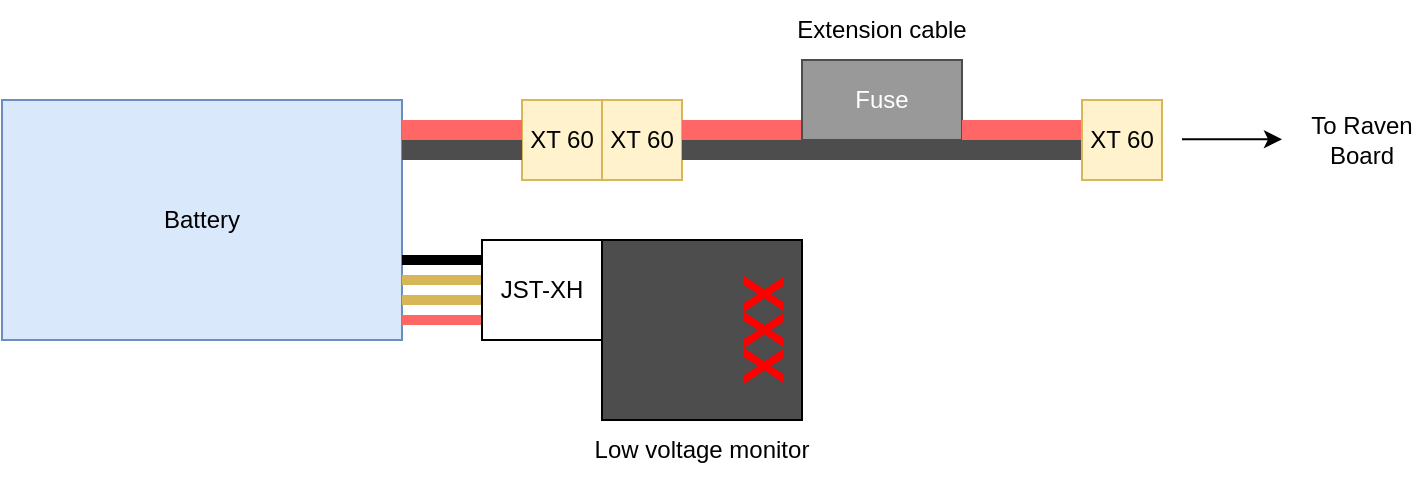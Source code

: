 <mxfile version="26.0.2">
  <diagram name="Page-1" id="8mHkyLPpPVtDGo7M3In6">
    <mxGraphModel dx="1430" dy="782" grid="1" gridSize="10" guides="1" tooltips="1" connect="1" arrows="1" fold="1" page="0" pageScale="1" pageWidth="850" pageHeight="1100" math="0" shadow="0">
      <root>
        <mxCell id="0" />
        <mxCell id="1" parent="0" />
        <mxCell id="hxnexh2mNxICSxDjqbTO-1" value="Battery" style="rounded=0;whiteSpace=wrap;html=1;fillColor=#dae8fc;strokeColor=#6c8ebf;" parent="1" vertex="1">
          <mxGeometry x="40" y="320" width="200" height="120" as="geometry" />
        </mxCell>
        <mxCell id="hxnexh2mNxICSxDjqbTO-4" value="XT 60" style="rounded=0;whiteSpace=wrap;html=1;fillColor=#fff2cc;strokeColor=#d6b656;" parent="1" vertex="1">
          <mxGeometry x="300" y="320" width="40" height="40" as="geometry" />
        </mxCell>
        <mxCell id="hxnexh2mNxICSxDjqbTO-5" value="XT 60" style="rounded=0;whiteSpace=wrap;html=1;fillColor=#fff2cc;strokeColor=#d6b656;" parent="1" vertex="1">
          <mxGeometry x="340" y="320" width="40" height="40" as="geometry" />
        </mxCell>
        <mxCell id="hxnexh2mNxICSxDjqbTO-9" value="" style="rounded=0;whiteSpace=wrap;html=1;fillColor=#FF6666;strokeColor=none;" parent="1" vertex="1">
          <mxGeometry x="240" y="330" width="60" height="10" as="geometry" />
        </mxCell>
        <mxCell id="hxnexh2mNxICSxDjqbTO-10" value="" style="rounded=0;whiteSpace=wrap;html=1;fillColor=#4D4D4D;strokeColor=none;" parent="1" vertex="1">
          <mxGeometry x="240" y="340" width="60" height="10" as="geometry" />
        </mxCell>
        <mxCell id="hxnexh2mNxICSxDjqbTO-11" value="" style="rounded=0;whiteSpace=wrap;html=1;fillColor=#FF6666;strokeColor=none;" parent="1" vertex="1">
          <mxGeometry x="380" y="330" width="60" height="10" as="geometry" />
        </mxCell>
        <mxCell id="hxnexh2mNxICSxDjqbTO-12" value="" style="rounded=0;whiteSpace=wrap;html=1;fillColor=#4D4D4D;strokeColor=none;" parent="1" vertex="1">
          <mxGeometry x="380" y="340" width="200" height="10" as="geometry" />
        </mxCell>
        <mxCell id="hxnexh2mNxICSxDjqbTO-13" value="&lt;span style=&quot;color: rgb(255, 255, 255);&quot;&gt;Fuse&lt;/span&gt;" style="rounded=0;whiteSpace=wrap;html=1;fillColor=#999999;strokeColor=#4D4D4D;" parent="1" vertex="1">
          <mxGeometry x="440" y="300" width="80" height="40" as="geometry" />
        </mxCell>
        <mxCell id="hxnexh2mNxICSxDjqbTO-14" value="" style="rounded=0;whiteSpace=wrap;html=1;fillColor=#FF6666;strokeColor=none;" parent="1" vertex="1">
          <mxGeometry x="520" y="330" width="60" height="10" as="geometry" />
        </mxCell>
        <mxCell id="hxnexh2mNxICSxDjqbTO-15" value="XT 60" style="rounded=0;whiteSpace=wrap;html=1;fillColor=#fff2cc;strokeColor=#d6b656;" parent="1" vertex="1">
          <mxGeometry x="580" y="320" width="40" height="40" as="geometry" />
        </mxCell>
        <mxCell id="hxnexh2mNxICSxDjqbTO-20" value="" style="endArrow=classic;html=1;rounded=0;" parent="1" edge="1">
          <mxGeometry width="50" height="50" relative="1" as="geometry">
            <mxPoint x="630" y="339.66" as="sourcePoint" />
            <mxPoint x="680" y="339.66" as="targetPoint" />
          </mxGeometry>
        </mxCell>
        <mxCell id="hxnexh2mNxICSxDjqbTO-21" value="To Raven Board" style="text;html=1;align=center;verticalAlign=middle;whiteSpace=wrap;rounded=0;" parent="1" vertex="1">
          <mxGeometry x="690" y="320" width="60" height="40" as="geometry" />
        </mxCell>
        <mxCell id="hxnexh2mNxICSxDjqbTO-22" value="" style="endArrow=none;html=1;rounded=0;strokeWidth=5;fillColor=#fff2cc;strokeColor=#d6b656;" parent="1" edge="1">
          <mxGeometry width="50" height="50" relative="1" as="geometry">
            <mxPoint x="240" y="410" as="sourcePoint" />
            <mxPoint x="280" y="410" as="targetPoint" />
          </mxGeometry>
        </mxCell>
        <mxCell id="hxnexh2mNxICSxDjqbTO-23" value="" style="endArrow=none;html=1;rounded=0;strokeWidth=5;fillColor=#fff2cc;strokeColor=#d6b656;" parent="1" edge="1">
          <mxGeometry width="50" height="50" relative="1" as="geometry">
            <mxPoint x="240" y="420" as="sourcePoint" />
            <mxPoint x="280" y="420" as="targetPoint" />
          </mxGeometry>
        </mxCell>
        <mxCell id="hxnexh2mNxICSxDjqbTO-24" value="" style="endArrow=none;html=1;rounded=0;strokeWidth=5;fillColor=#f8cecc;strokeColor=#FF6666;" parent="1" edge="1">
          <mxGeometry width="50" height="50" relative="1" as="geometry">
            <mxPoint x="240" y="430" as="sourcePoint" />
            <mxPoint x="280" y="430" as="targetPoint" />
          </mxGeometry>
        </mxCell>
        <mxCell id="hxnexh2mNxICSxDjqbTO-25" value="" style="endArrow=none;html=1;rounded=0;strokeWidth=5;" parent="1" edge="1">
          <mxGeometry width="50" height="50" relative="1" as="geometry">
            <mxPoint x="240" y="400" as="sourcePoint" />
            <mxPoint x="280" y="400" as="targetPoint" />
          </mxGeometry>
        </mxCell>
        <mxCell id="hxnexh2mNxICSxDjqbTO-26" value="JST-XH" style="rounded=0;whiteSpace=wrap;html=1;" parent="1" vertex="1">
          <mxGeometry x="280" y="390" width="60" height="50" as="geometry" />
        </mxCell>
        <mxCell id="ryx68abtqZid4aqwQEEJ-1" value="" style="rounded=0;whiteSpace=wrap;html=1;fillColor=#4D4D4D;" vertex="1" parent="1">
          <mxGeometry x="340" y="390" width="100" height="90" as="geometry" />
        </mxCell>
        <mxCell id="ryx68abtqZid4aqwQEEJ-2" value="&lt;font style=&quot;font-size: 30px;&quot; face=&quot;Courier New&quot;&gt;&lt;b&gt;&lt;span style=&quot;color: rgb(255, 0, 0);&quot;&gt;XXX&lt;/span&gt;&lt;/b&gt;&lt;/font&gt;" style="text;html=1;align=center;verticalAlign=middle;whiteSpace=wrap;rounded=0;rotation=90;" vertex="1" parent="1">
          <mxGeometry x="375" y="415" width="90" height="40" as="geometry" />
        </mxCell>
        <mxCell id="ryx68abtqZid4aqwQEEJ-3" value="Extension cable" style="text;html=1;align=center;verticalAlign=middle;whiteSpace=wrap;rounded=0;" vertex="1" parent="1">
          <mxGeometry x="420" y="270" width="120" height="30" as="geometry" />
        </mxCell>
        <mxCell id="ryx68abtqZid4aqwQEEJ-5" value="Low voltage monitor" style="text;html=1;align=center;verticalAlign=middle;whiteSpace=wrap;rounded=0;" vertex="1" parent="1">
          <mxGeometry x="330" y="480" width="120" height="30" as="geometry" />
        </mxCell>
      </root>
    </mxGraphModel>
  </diagram>
</mxfile>
